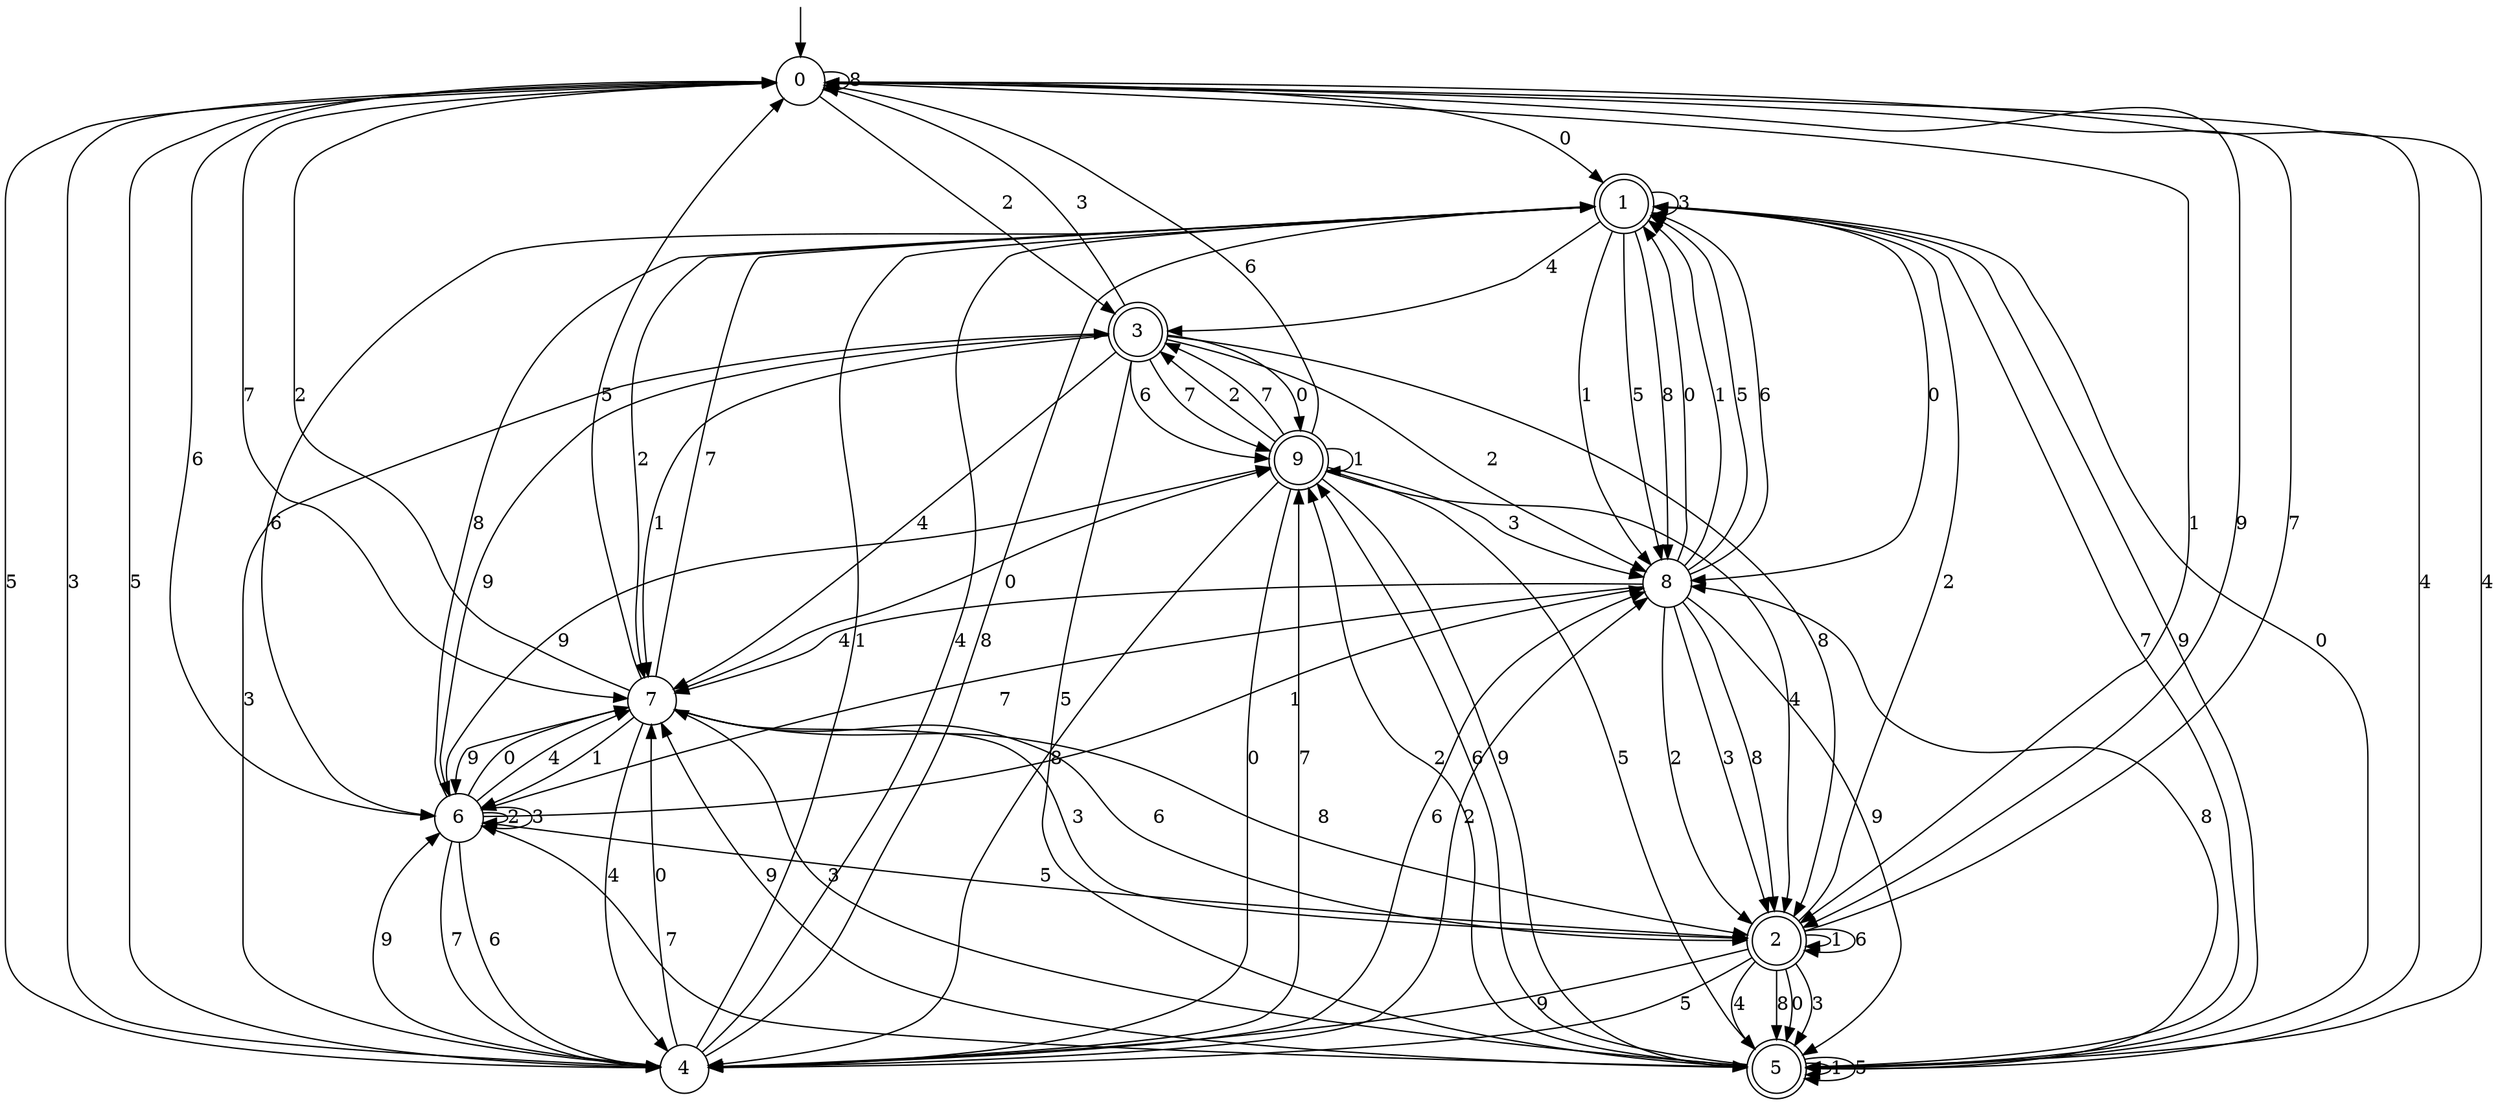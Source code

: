 digraph g {

	s0 [shape="circle" label="0"];
	s1 [shape="doublecircle" label="1"];
	s2 [shape="doublecircle" label="2"];
	s3 [shape="doublecircle" label="3"];
	s4 [shape="circle" label="4"];
	s5 [shape="doublecircle" label="5"];
	s6 [shape="circle" label="6"];
	s7 [shape="circle" label="7"];
	s8 [shape="circle" label="8"];
	s9 [shape="doublecircle" label="9"];
	s0 -> s1 [label="0"];
	s0 -> s2 [label="1"];
	s0 -> s3 [label="2"];
	s0 -> s4 [label="3"];
	s0 -> s5 [label="4"];
	s0 -> s4 [label="5"];
	s0 -> s6 [label="6"];
	s0 -> s7 [label="7"];
	s0 -> s0 [label="8"];
	s0 -> s2 [label="9"];
	s1 -> s8 [label="0"];
	s1 -> s8 [label="1"];
	s1 -> s7 [label="2"];
	s1 -> s1 [label="3"];
	s1 -> s3 [label="4"];
	s1 -> s8 [label="5"];
	s1 -> s6 [label="6"];
	s1 -> s5 [label="7"];
	s1 -> s8 [label="8"];
	s1 -> s5 [label="9"];
	s2 -> s5 [label="0"];
	s2 -> s2 [label="1"];
	s2 -> s1 [label="2"];
	s2 -> s5 [label="3"];
	s2 -> s5 [label="4"];
	s2 -> s4 [label="5"];
	s2 -> s2 [label="6"];
	s2 -> s0 [label="7"];
	s2 -> s5 [label="8"];
	s2 -> s4 [label="9"];
	s3 -> s9 [label="0"];
	s3 -> s7 [label="1"];
	s3 -> s8 [label="2"];
	s3 -> s0 [label="3"];
	s3 -> s7 [label="4"];
	s3 -> s5 [label="5"];
	s3 -> s9 [label="6"];
	s3 -> s9 [label="7"];
	s3 -> s2 [label="8"];
	s3 -> s6 [label="9"];
	s4 -> s7 [label="0"];
	s4 -> s1 [label="1"];
	s4 -> s8 [label="2"];
	s4 -> s3 [label="3"];
	s4 -> s1 [label="4"];
	s4 -> s0 [label="5"];
	s4 -> s8 [label="6"];
	s4 -> s9 [label="7"];
	s4 -> s1 [label="8"];
	s4 -> s6 [label="9"];
	s5 -> s1 [label="0"];
	s5 -> s5 [label="1"];
	s5 -> s9 [label="2"];
	s5 -> s7 [label="3"];
	s5 -> s0 [label="4"];
	s5 -> s5 [label="5"];
	s5 -> s9 [label="6"];
	s5 -> s6 [label="7"];
	s5 -> s8 [label="8"];
	s5 -> s7 [label="9"];
	s6 -> s7 [label="0"];
	s6 -> s8 [label="1"];
	s6 -> s6 [label="2"];
	s6 -> s6 [label="3"];
	s6 -> s7 [label="4"];
	s6 -> s2 [label="5"];
	s6 -> s4 [label="6"];
	s6 -> s4 [label="7"];
	s6 -> s1 [label="8"];
	s6 -> s9 [label="9"];
	s7 -> s9 [label="0"];
	s7 -> s6 [label="1"];
	s7 -> s0 [label="2"];
	s7 -> s2 [label="3"];
	s7 -> s4 [label="4"];
	s7 -> s0 [label="5"];
	s7 -> s2 [label="6"];
	s7 -> s1 [label="7"];
	s7 -> s2 [label="8"];
	s7 -> s6 [label="9"];
	s8 -> s1 [label="0"];
	s8 -> s1 [label="1"];
	s8 -> s2 [label="2"];
	s8 -> s2 [label="3"];
	s8 -> s7 [label="4"];
	s8 -> s1 [label="5"];
	s8 -> s1 [label="6"];
	s8 -> s6 [label="7"];
	s8 -> s2 [label="8"];
	s8 -> s5 [label="9"];
	s9 -> s4 [label="0"];
	s9 -> s9 [label="1"];
	s9 -> s3 [label="2"];
	s9 -> s8 [label="3"];
	s9 -> s2 [label="4"];
	s9 -> s5 [label="5"];
	s9 -> s0 [label="6"];
	s9 -> s3 [label="7"];
	s9 -> s4 [label="8"];
	s9 -> s5 [label="9"];

__start0 [label="" shape="none" width="0" height="0"];
__start0 -> s0;

}
